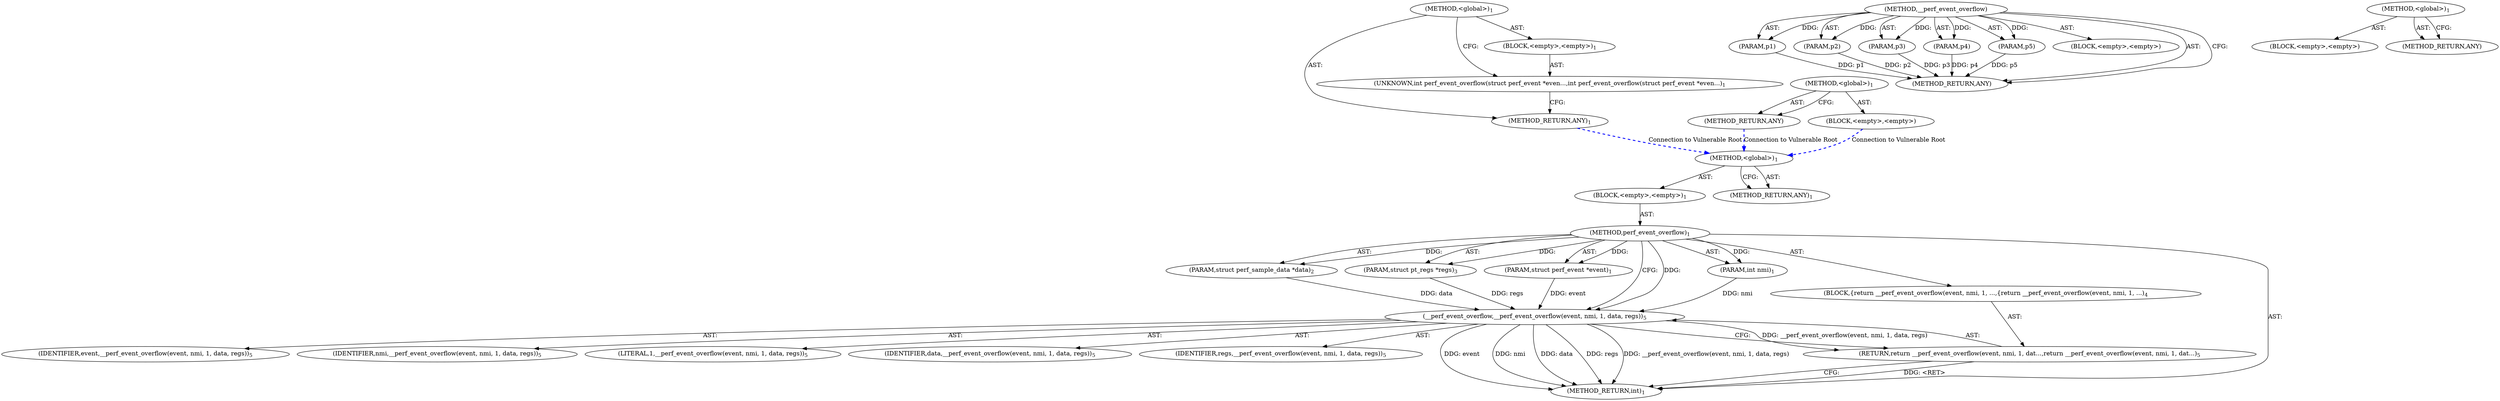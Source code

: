 digraph "&lt;global&gt;" {
vulnerable_6 [label=<(METHOD,&lt;global&gt;)<SUB>1</SUB>>];
vulnerable_7 [label=<(BLOCK,&lt;empty&gt;,&lt;empty&gt;)<SUB>1</SUB>>];
vulnerable_8 [label=<(METHOD,perf_event_overflow)<SUB>1</SUB>>];
vulnerable_9 [label=<(PARAM,struct perf_event *event)<SUB>1</SUB>>];
vulnerable_10 [label=<(PARAM,int nmi)<SUB>1</SUB>>];
vulnerable_11 [label=<(PARAM,struct perf_sample_data *data)<SUB>2</SUB>>];
vulnerable_12 [label=<(PARAM,struct pt_regs *regs)<SUB>3</SUB>>];
vulnerable_13 [label=<(BLOCK,{
	return __perf_event_overflow(event, nmi, 1, ...,{
	return __perf_event_overflow(event, nmi, 1, ...)<SUB>4</SUB>>];
vulnerable_14 [label=<(RETURN,return __perf_event_overflow(event, nmi, 1, dat...,return __perf_event_overflow(event, nmi, 1, dat...)<SUB>5</SUB>>];
vulnerable_15 [label=<(__perf_event_overflow,__perf_event_overflow(event, nmi, 1, data, regs))<SUB>5</SUB>>];
vulnerable_16 [label=<(IDENTIFIER,event,__perf_event_overflow(event, nmi, 1, data, regs))<SUB>5</SUB>>];
vulnerable_17 [label=<(IDENTIFIER,nmi,__perf_event_overflow(event, nmi, 1, data, regs))<SUB>5</SUB>>];
vulnerable_18 [label=<(LITERAL,1,__perf_event_overflow(event, nmi, 1, data, regs))<SUB>5</SUB>>];
vulnerable_19 [label=<(IDENTIFIER,data,__perf_event_overflow(event, nmi, 1, data, regs))<SUB>5</SUB>>];
vulnerable_20 [label=<(IDENTIFIER,regs,__perf_event_overflow(event, nmi, 1, data, regs))<SUB>5</SUB>>];
vulnerable_21 [label=<(METHOD_RETURN,int)<SUB>1</SUB>>];
vulnerable_23 [label=<(METHOD_RETURN,ANY)<SUB>1</SUB>>];
vulnerable_44 [label=<(METHOD,__perf_event_overflow)>];
vulnerable_45 [label=<(PARAM,p1)>];
vulnerable_46 [label=<(PARAM,p2)>];
vulnerable_47 [label=<(PARAM,p3)>];
vulnerable_48 [label=<(PARAM,p4)>];
vulnerable_49 [label=<(PARAM,p5)>];
vulnerable_50 [label=<(BLOCK,&lt;empty&gt;,&lt;empty&gt;)>];
vulnerable_51 [label=<(METHOD_RETURN,ANY)>];
vulnerable_38 [label=<(METHOD,&lt;global&gt;)<SUB>1</SUB>>];
vulnerable_39 [label=<(BLOCK,&lt;empty&gt;,&lt;empty&gt;)>];
vulnerable_40 [label=<(METHOD_RETURN,ANY)>];
fixed_6 [label=<(METHOD,&lt;global&gt;)<SUB>1</SUB>>];
fixed_7 [label=<(BLOCK,&lt;empty&gt;,&lt;empty&gt;)<SUB>1</SUB>>];
fixed_8 [label=<(UNKNOWN,int perf_event_overflow(struct perf_event *even...,int perf_event_overflow(struct perf_event *even...)<SUB>1</SUB>>];
fixed_9 [label=<(METHOD_RETURN,ANY)<SUB>1</SUB>>];
fixed_14 [label=<(METHOD,&lt;global&gt;)<SUB>1</SUB>>];
fixed_15 [label=<(BLOCK,&lt;empty&gt;,&lt;empty&gt;)>];
fixed_16 [label=<(METHOD_RETURN,ANY)>];
vulnerable_6 -> vulnerable_7  [key=0, label="AST: "];
vulnerable_6 -> vulnerable_23  [key=0, label="AST: "];
vulnerable_6 -> vulnerable_23  [key=1, label="CFG: "];
vulnerable_7 -> vulnerable_8  [key=0, label="AST: "];
vulnerable_8 -> vulnerable_9  [key=0, label="AST: "];
vulnerable_8 -> vulnerable_9  [key=1, label="DDG: "];
vulnerable_8 -> vulnerable_10  [key=0, label="AST: "];
vulnerable_8 -> vulnerable_10  [key=1, label="DDG: "];
vulnerable_8 -> vulnerable_11  [key=0, label="AST: "];
vulnerable_8 -> vulnerable_11  [key=1, label="DDG: "];
vulnerable_8 -> vulnerable_12  [key=0, label="AST: "];
vulnerable_8 -> vulnerable_12  [key=1, label="DDG: "];
vulnerable_8 -> vulnerable_13  [key=0, label="AST: "];
vulnerable_8 -> vulnerable_21  [key=0, label="AST: "];
vulnerable_8 -> vulnerable_15  [key=0, label="CFG: "];
vulnerable_8 -> vulnerable_15  [key=1, label="DDG: "];
vulnerable_9 -> vulnerable_15  [key=0, label="DDG: event"];
vulnerable_10 -> vulnerable_15  [key=0, label="DDG: nmi"];
vulnerable_11 -> vulnerable_15  [key=0, label="DDG: data"];
vulnerable_12 -> vulnerable_15  [key=0, label="DDG: regs"];
vulnerable_13 -> vulnerable_14  [key=0, label="AST: "];
vulnerable_14 -> vulnerable_15  [key=0, label="AST: "];
vulnerable_14 -> vulnerable_21  [key=0, label="CFG: "];
vulnerable_14 -> vulnerable_21  [key=1, label="DDG: &lt;RET&gt;"];
vulnerable_15 -> vulnerable_16  [key=0, label="AST: "];
vulnerable_15 -> vulnerable_17  [key=0, label="AST: "];
vulnerable_15 -> vulnerable_18  [key=0, label="AST: "];
vulnerable_15 -> vulnerable_19  [key=0, label="AST: "];
vulnerable_15 -> vulnerable_20  [key=0, label="AST: "];
vulnerable_15 -> vulnerable_14  [key=0, label="CFG: "];
vulnerable_15 -> vulnerable_14  [key=1, label="DDG: __perf_event_overflow(event, nmi, 1, data, regs)"];
vulnerable_15 -> vulnerable_21  [key=0, label="DDG: event"];
vulnerable_15 -> vulnerable_21  [key=1, label="DDG: nmi"];
vulnerable_15 -> vulnerable_21  [key=2, label="DDG: data"];
vulnerable_15 -> vulnerable_21  [key=3, label="DDG: regs"];
vulnerable_15 -> vulnerable_21  [key=4, label="DDG: __perf_event_overflow(event, nmi, 1, data, regs)"];
vulnerable_44 -> vulnerable_45  [key=0, label="AST: "];
vulnerable_44 -> vulnerable_45  [key=1, label="DDG: "];
vulnerable_44 -> vulnerable_50  [key=0, label="AST: "];
vulnerable_44 -> vulnerable_46  [key=0, label="AST: "];
vulnerable_44 -> vulnerable_46  [key=1, label="DDG: "];
vulnerable_44 -> vulnerable_51  [key=0, label="AST: "];
vulnerable_44 -> vulnerable_51  [key=1, label="CFG: "];
vulnerable_44 -> vulnerable_47  [key=0, label="AST: "];
vulnerable_44 -> vulnerable_47  [key=1, label="DDG: "];
vulnerable_44 -> vulnerable_48  [key=0, label="AST: "];
vulnerable_44 -> vulnerable_48  [key=1, label="DDG: "];
vulnerable_44 -> vulnerable_49  [key=0, label="AST: "];
vulnerable_44 -> vulnerable_49  [key=1, label="DDG: "];
vulnerable_45 -> vulnerable_51  [key=0, label="DDG: p1"];
vulnerable_46 -> vulnerable_51  [key=0, label="DDG: p2"];
vulnerable_47 -> vulnerable_51  [key=0, label="DDG: p3"];
vulnerable_48 -> vulnerable_51  [key=0, label="DDG: p4"];
vulnerable_49 -> vulnerable_51  [key=0, label="DDG: p5"];
vulnerable_38 -> vulnerable_39  [key=0, label="AST: "];
vulnerable_38 -> vulnerable_40  [key=0, label="AST: "];
vulnerable_38 -> vulnerable_40  [key=1, label="CFG: "];
fixed_6 -> fixed_7  [key=0, label="AST: "];
fixed_6 -> fixed_9  [key=0, label="AST: "];
fixed_6 -> fixed_8  [key=0, label="CFG: "];
fixed_7 -> fixed_8  [key=0, label="AST: "];
fixed_8 -> fixed_9  [key=0, label="CFG: "];
fixed_9 -> vulnerable_6  [color=blue, key=0, label="Connection to Vulnerable Root", penwidth="2.0", style=dashed];
fixed_14 -> fixed_15  [key=0, label="AST: "];
fixed_14 -> fixed_16  [key=0, label="AST: "];
fixed_14 -> fixed_16  [key=1, label="CFG: "];
fixed_15 -> vulnerable_6  [color=blue, key=0, label="Connection to Vulnerable Root", penwidth="2.0", style=dashed];
fixed_16 -> vulnerable_6  [color=blue, key=0, label="Connection to Vulnerable Root", penwidth="2.0", style=dashed];
}
